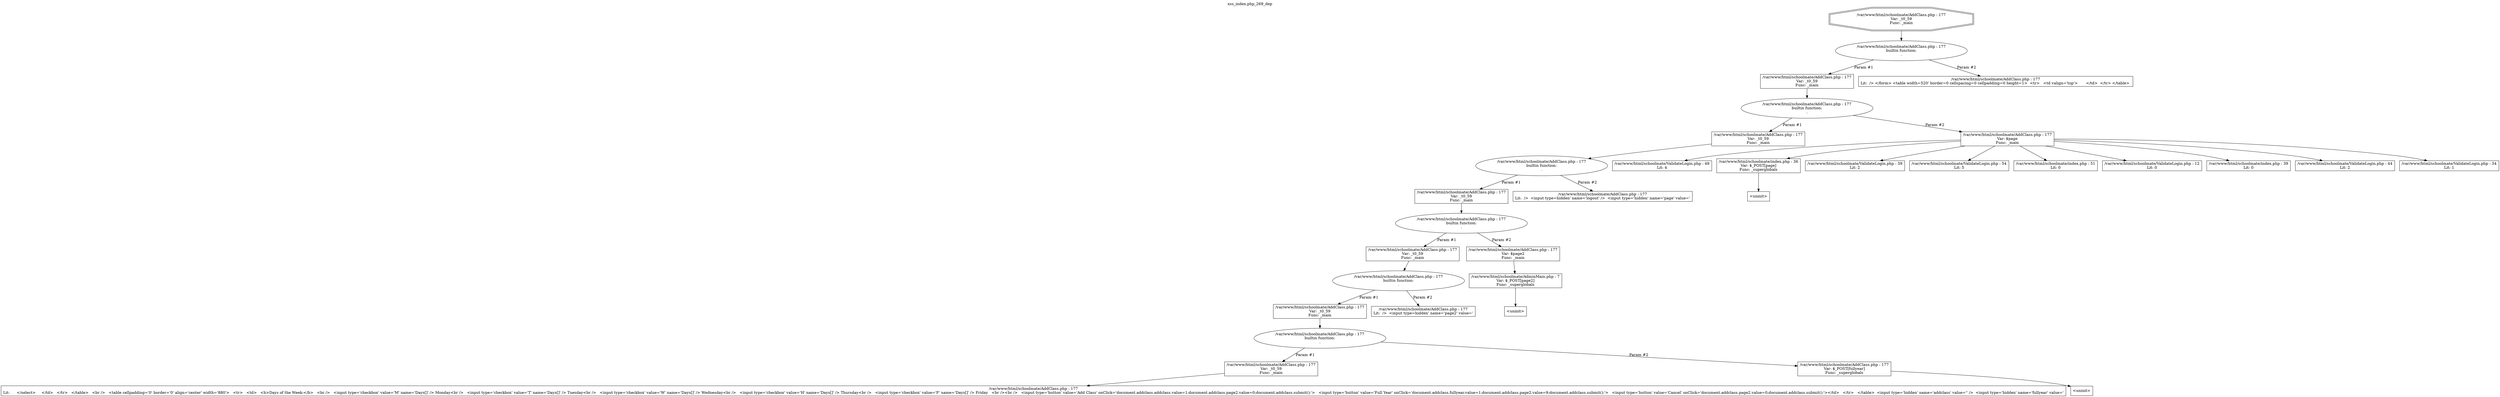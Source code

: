 digraph cfg {
  label="xss_index.php_269_dep";
  labelloc=t;
  n1 [shape=doubleoctagon, label="/var/www/html/schoolmate/AddClass.php : 177\nVar: _t0_59\nFunc: _main\n"];
  n2 [shape=ellipse, label="/var/www/html/schoolmate/AddClass.php : 177\nbuiltin function:\n.\n"];
  n3 [shape=box, label="/var/www/html/schoolmate/AddClass.php : 177\nVar: _t0_59\nFunc: _main\n"];
  n4 [shape=ellipse, label="/var/www/html/schoolmate/AddClass.php : 177\nbuiltin function:\n.\n"];
  n5 [shape=box, label="/var/www/html/schoolmate/AddClass.php : 177\nVar: _t0_59\nFunc: _main\n"];
  n6 [shape=ellipse, label="/var/www/html/schoolmate/AddClass.php : 177\nbuiltin function:\n.\n"];
  n7 [shape=box, label="/var/www/html/schoolmate/AddClass.php : 177\nVar: _t0_59\nFunc: _main\n"];
  n8 [shape=ellipse, label="/var/www/html/schoolmate/AddClass.php : 177\nbuiltin function:\n.\n"];
  n9 [shape=box, label="/var/www/html/schoolmate/AddClass.php : 177\nVar: _t0_59\nFunc: _main\n"];
  n10 [shape=ellipse, label="/var/www/html/schoolmate/AddClass.php : 177\nbuiltin function:\n.\n"];
  n11 [shape=box, label="/var/www/html/schoolmate/AddClass.php : 177\nVar: _t0_59\nFunc: _main\n"];
  n12 [shape=ellipse, label="/var/www/html/schoolmate/AddClass.php : 177\nbuiltin function:\n.\n"];
  n13 [shape=box, label="/var/www/html/schoolmate/AddClass.php : 177\nVar: _t0_59\nFunc: _main\n"];
  n14 [shape=box, label="/var/www/html/schoolmate/AddClass.php : 177\nLit:      </select>	</td>   </tr>   </table>   <br />   <table cellpadding='0' border='0' align='center' width='880'>   <tr>   <td>   <b>Days of the Week:</b>   <br />   <input type='checkbox' value='M' name='Days[]' /> Monday<br />   <input type='checkbox' value='T' name='Days[]' /> Tuesday<br />   <input type='checkbox' value='W' name='Days[]' /> Wednesday<br />   <input type='checkbox' value='H' name='Days[]' /> Thursday<br />   <input type='checkbox' value='F' name='Days[]' /> Friday   <br /><br />   <input type='button' value='Add Class' onClick='document.addclass.addclass.value=1;document.addclass.page2.value=0;document.addclass.submit();'>   <input type='button' value='Full Year' onClick='document.addclass.fullyear.value=1;document.addclass.page2.value=9;document.addclass.submit();'>   <input type='button' value='Cancel' onClick='document.addclass.page2.value=0;document.addclass.submit();'></td>   </tr>   </table>  <input type='hidden' name='addclass' value='' />  <input type='hidden' name='fullyear' value='\n"];
  n15 [shape=box, label="/var/www/html/schoolmate/AddClass.php : 177\nVar: $_POST[fullyear]\nFunc: _superglobals\n"];
  n16 [shape=box, label="<uninit>"];
  n17 [shape=box, label="/var/www/html/schoolmate/AddClass.php : 177\nLit:  />  <input type=hidden' name='page2' value='\n"];
  n18 [shape=box, label="/var/www/html/schoolmate/AddClass.php : 177\nVar: $page2\nFunc: _main\n"];
  n19 [shape=box, label="/var/www/html/schoolmate/AdminMain.php : 7\nVar: $_POST[page2]\nFunc: _superglobals\n"];
  n20 [shape=box, label="<uninit>"];
  n21 [shape=box, label="/var/www/html/schoolmate/AddClass.php : 177\nLit:  />  <input type=hidden' name='logout' />  <input type='hidden' name='page' value='\n"];
  n22 [shape=box, label="/var/www/html/schoolmate/AddClass.php : 177\nVar: $page\nFunc: _main\n"];
  n23 [shape=box, label="/var/www/html/schoolmate/ValidateLogin.php : 49\nLit: 4\n"];
  n24 [shape=box, label="/var/www/html/schoolmate/index.php : 36\nVar: $_POST[page]\nFunc: _superglobals\n"];
  n25 [shape=box, label="<uninit>"];
  n26 [shape=box, label="/var/www/html/schoolmate/ValidateLogin.php : 39\nLit: 2\n"];
  n27 [shape=box, label="/var/www/html/schoolmate/ValidateLogin.php : 54\nLit: 5\n"];
  n28 [shape=box, label="/var/www/html/schoolmate/index.php : 51\nLit: 0\n"];
  n29 [shape=box, label="/var/www/html/schoolmate/ValidateLogin.php : 12\nLit: 0\n"];
  n30 [shape=box, label="/var/www/html/schoolmate/index.php : 39\nLit: 0\n"];
  n31 [shape=box, label="/var/www/html/schoolmate/ValidateLogin.php : 44\nLit: 2\n"];
  n32 [shape=box, label="/var/www/html/schoolmate/ValidateLogin.php : 34\nLit: 1\n"];
  n33 [shape=box, label="/var/www/html/schoolmate/AddClass.php : 177\nLit:  /> </form> <table width=520' border=0 cellspacing=0 cellpadding=0 height=1>  <tr>   <td valign='top'>	&nbsp;   </td>  </tr> </table> \n"];
  n1 -> n2;
  n3 -> n4;
  n5 -> n6;
  n7 -> n8;
  n9 -> n10;
  n11 -> n12;
  n13 -> n14;
  n12 -> n13[label="Param #1"];
  n12 -> n15[label="Param #2"];
  n15 -> n16;
  n10 -> n11[label="Param #1"];
  n10 -> n17[label="Param #2"];
  n8 -> n9[label="Param #1"];
  n8 -> n18[label="Param #2"];
  n19 -> n20;
  n18 -> n19;
  n6 -> n7[label="Param #1"];
  n6 -> n21[label="Param #2"];
  n4 -> n5[label="Param #1"];
  n4 -> n22[label="Param #2"];
  n22 -> n23;
  n22 -> n24;
  n22 -> n26;
  n22 -> n27;
  n22 -> n28;
  n22 -> n29;
  n22 -> n30;
  n22 -> n31;
  n22 -> n32;
  n24 -> n25;
  n2 -> n3[label="Param #1"];
  n2 -> n33[label="Param #2"];
}
